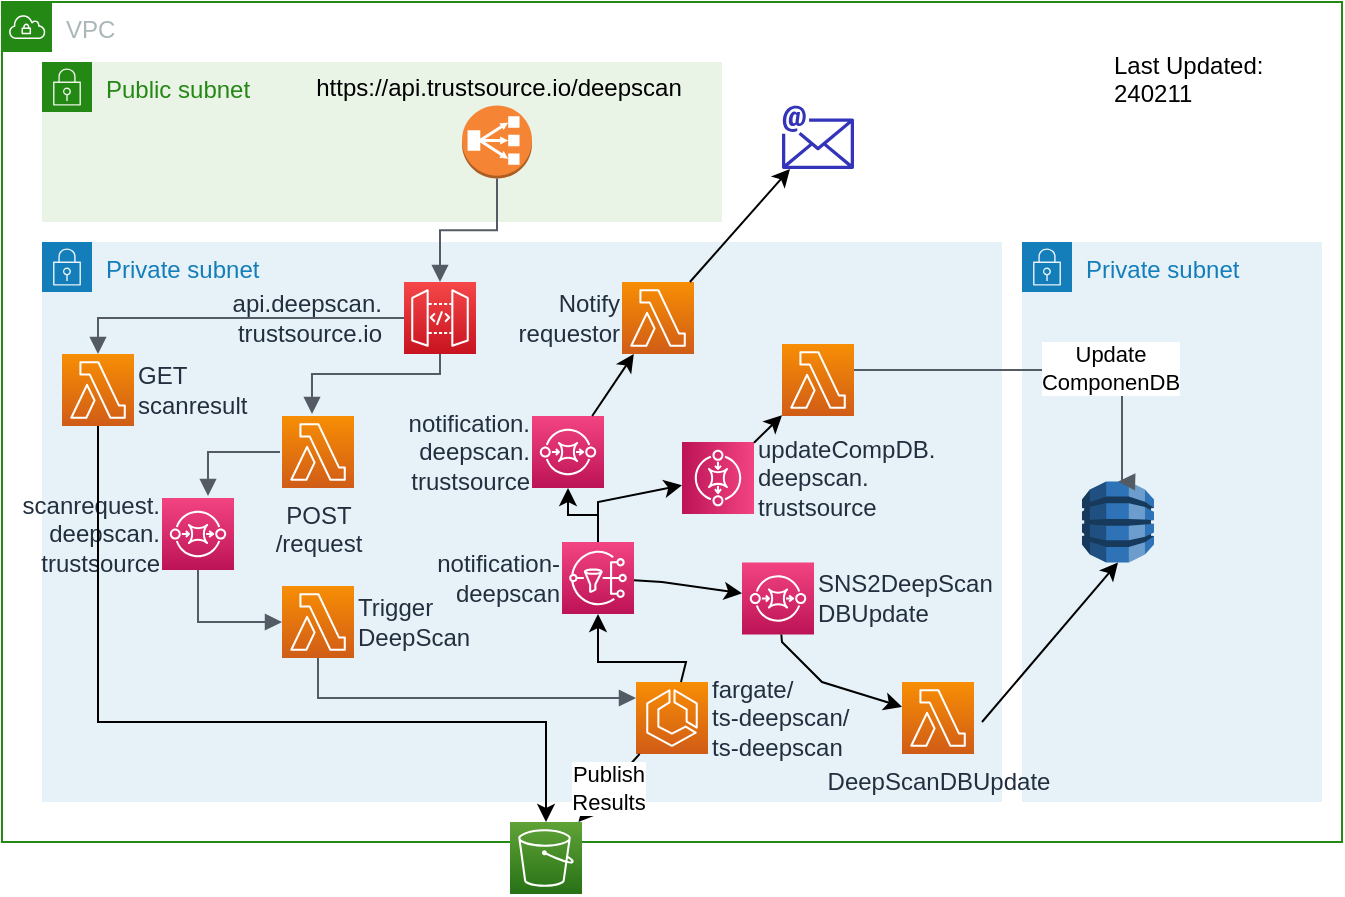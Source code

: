 <mxfile version="23.0.2" type="device">
  <diagram id="XQScs_168ydfFgeRW8u4" name="Page-1">
    <mxGraphModel dx="981" dy="696" grid="1" gridSize="10" guides="1" tooltips="1" connect="1" arrows="1" fold="1" page="1" pageScale="1" pageWidth="827" pageHeight="1169" math="0" shadow="0">
      <root>
        <mxCell id="0" />
        <mxCell id="1" parent="0" />
        <mxCell id="n6hJVPZYRjIwsxcu-Pxa-13" value="VPC" style="points=[[0,0],[0.25,0],[0.5,0],[0.75,0],[1,0],[1,0.25],[1,0.5],[1,0.75],[1,1],[0.75,1],[0.5,1],[0.25,1],[0,1],[0,0.75],[0,0.5],[0,0.25]];outlineConnect=0;gradientColor=none;html=1;whiteSpace=wrap;fontSize=12;fontStyle=0;shape=mxgraph.aws4.group;grIcon=mxgraph.aws4.group_vpc;strokeColor=#248814;fillColor=none;verticalAlign=top;align=left;spacingLeft=30;fontColor=#AAB7B8;dashed=0;" parent="1" vertex="1">
          <mxGeometry x="80" y="10" width="670" height="420" as="geometry" />
        </mxCell>
        <mxCell id="n6hJVPZYRjIwsxcu-Pxa-1" value="Public subnet" style="points=[[0,0],[0.25,0],[0.5,0],[0.75,0],[1,0],[1,0.25],[1,0.5],[1,0.75],[1,1],[0.75,1],[0.5,1],[0.25,1],[0,1],[0,0.75],[0,0.5],[0,0.25]];outlineConnect=0;gradientColor=none;html=1;whiteSpace=wrap;fontSize=12;fontStyle=0;shape=mxgraph.aws4.group;grIcon=mxgraph.aws4.group_security_group;grStroke=0;strokeColor=#248814;fillColor=#E9F3E6;verticalAlign=top;align=left;spacingLeft=30;fontColor=#248814;dashed=0;" parent="1" vertex="1">
          <mxGeometry x="100" y="40" width="340" height="80" as="geometry" />
        </mxCell>
        <mxCell id="n6hJVPZYRjIwsxcu-Pxa-2" value="Private subnet" style="points=[[0,0],[0.25,0],[0.5,0],[0.75,0],[1,0],[1,0.25],[1,0.5],[1,0.75],[1,1],[0.75,1],[0.5,1],[0.25,1],[0,1],[0,0.75],[0,0.5],[0,0.25]];outlineConnect=0;gradientColor=none;html=1;whiteSpace=wrap;fontSize=12;fontStyle=0;shape=mxgraph.aws4.group;grIcon=mxgraph.aws4.group_security_group;grStroke=0;strokeColor=#147EBA;fillColor=#E6F2F8;verticalAlign=top;align=left;spacingLeft=30;fontColor=#147EBA;dashed=0;" parent="1" vertex="1">
          <mxGeometry x="100" y="130" width="480" height="280" as="geometry" />
        </mxCell>
        <mxCell id="n6hJVPZYRjIwsxcu-Pxa-3" value="api.deepscan.&amp;nbsp; &amp;nbsp;&lt;br&gt;trustsource.io&amp;nbsp; &amp;nbsp;" style="outlineConnect=0;fontColor=#232F3E;gradientColor=#F54749;gradientDirection=north;fillColor=#C7131F;strokeColor=#ffffff;dashed=0;verticalLabelPosition=middle;verticalAlign=middle;align=right;html=1;fontSize=12;fontStyle=0;aspect=fixed;shape=mxgraph.aws4.resourceIcon;resIcon=mxgraph.aws4.api_gateway;labelPosition=left;" parent="1" vertex="1">
          <mxGeometry x="281" y="150" width="36" height="36" as="geometry" />
        </mxCell>
        <mxCell id="n6hJVPZYRjIwsxcu-Pxa-4" value="https://api.trustsource.io/deepscan" style="outlineConnect=0;dashed=0;verticalLabelPosition=top;verticalAlign=bottom;align=center;html=1;shape=mxgraph.aws3.classic_load_balancer;fillColor=#F58534;gradientColor=none;aspect=fixed;labelPosition=center;" parent="1" vertex="1">
          <mxGeometry x="310" y="61.74" width="35" height="36.52" as="geometry" />
        </mxCell>
        <mxCell id="n6hJVPZYRjIwsxcu-Pxa-5" value="POST&lt;br&gt;/request" style="outlineConnect=0;fontColor=#232F3E;gradientColor=#F78E04;gradientDirection=north;fillColor=#D05C17;strokeColor=#ffffff;dashed=0;verticalLabelPosition=bottom;verticalAlign=top;align=center;html=1;fontSize=12;fontStyle=0;aspect=fixed;shape=mxgraph.aws4.resourceIcon;resIcon=mxgraph.aws4.lambda;labelPosition=center;" parent="1" vertex="1">
          <mxGeometry x="220" y="217" width="36" height="36" as="geometry" />
        </mxCell>
        <mxCell id="n6hJVPZYRjIwsxcu-Pxa-6" value="scanrequest.&lt;br&gt;deepscan.&lt;br&gt;trustsource" style="outlineConnect=0;fontColor=#232F3E;gradientColor=#F34482;gradientDirection=north;fillColor=#BC1356;strokeColor=#ffffff;dashed=0;verticalLabelPosition=middle;verticalAlign=middle;align=right;html=1;fontSize=12;fontStyle=0;aspect=fixed;shape=mxgraph.aws4.resourceIcon;resIcon=mxgraph.aws4.sqs;labelPosition=left;" parent="1" vertex="1">
          <mxGeometry x="160" y="258" width="36" height="36" as="geometry" />
        </mxCell>
        <mxCell id="n6hJVPZYRjIwsxcu-Pxa-7" value="Trigger&lt;br&gt;DeepScan" style="outlineConnect=0;fontColor=#232F3E;gradientColor=#F78E04;gradientDirection=north;fillColor=#D05C17;strokeColor=#ffffff;dashed=0;verticalLabelPosition=middle;verticalAlign=middle;align=left;html=1;fontSize=12;fontStyle=0;aspect=fixed;shape=mxgraph.aws4.resourceIcon;resIcon=mxgraph.aws4.lambda;labelPosition=right;" parent="1" vertex="1">
          <mxGeometry x="220" y="302" width="36" height="36" as="geometry" />
        </mxCell>
        <mxCell id="n6hJVPZYRjIwsxcu-Pxa-10" value="Private subnet" style="points=[[0,0],[0.25,0],[0.5,0],[0.75,0],[1,0],[1,0.25],[1,0.5],[1,0.75],[1,1],[0.75,1],[0.5,1],[0.25,1],[0,1],[0,0.75],[0,0.5],[0,0.25]];outlineConnect=0;gradientColor=none;html=1;whiteSpace=wrap;fontSize=12;fontStyle=0;shape=mxgraph.aws4.group;grIcon=mxgraph.aws4.group_security_group;grStroke=0;strokeColor=#147EBA;fillColor=#E6F2F8;verticalAlign=top;align=left;spacingLeft=30;fontColor=#147EBA;dashed=0;" parent="1" vertex="1">
          <mxGeometry x="590" y="130" width="150" height="280" as="geometry" />
        </mxCell>
        <mxCell id="n6hJVPZYRjIwsxcu-Pxa-11" value="" style="outlineConnect=0;dashed=0;verticalLabelPosition=bottom;verticalAlign=top;align=center;html=1;shape=mxgraph.aws3.dynamo_db;fillColor=#2E73B8;gradientColor=none;aspect=fixed;" parent="1" vertex="1">
          <mxGeometry x="620" y="249.75" width="36" height="40.5" as="geometry" />
        </mxCell>
        <mxCell id="n6hJVPZYRjIwsxcu-Pxa-14" value="" style="edgeStyle=orthogonalEdgeStyle;html=1;endArrow=none;elbow=vertical;startArrow=block;startFill=1;strokeColor=#545B64;rounded=0;entryX=0.5;entryY=1;entryDx=0;entryDy=0;entryPerimeter=0;" parent="1" source="n6hJVPZYRjIwsxcu-Pxa-3" target="n6hJVPZYRjIwsxcu-Pxa-4" edge="1">
          <mxGeometry width="100" relative="1" as="geometry">
            <mxPoint x="360" y="420" as="sourcePoint" />
            <mxPoint x="460" y="420" as="targetPoint" />
          </mxGeometry>
        </mxCell>
        <mxCell id="n6hJVPZYRjIwsxcu-Pxa-15" value="" style="edgeStyle=orthogonalEdgeStyle;html=1;endArrow=none;elbow=vertical;startArrow=block;startFill=1;strokeColor=#545B64;rounded=0;exitX=0.417;exitY=-0.028;exitDx=0;exitDy=0;exitPerimeter=0;" parent="1" source="n6hJVPZYRjIwsxcu-Pxa-5" target="n6hJVPZYRjIwsxcu-Pxa-3" edge="1">
          <mxGeometry width="100" relative="1" as="geometry">
            <mxPoint x="360" y="420" as="sourcePoint" />
            <mxPoint x="460" y="420" as="targetPoint" />
            <Array as="points">
              <mxPoint x="235" y="196" />
              <mxPoint x="299" y="196" />
            </Array>
          </mxGeometry>
        </mxCell>
        <mxCell id="n6hJVPZYRjIwsxcu-Pxa-22" value="" style="edgeStyle=orthogonalEdgeStyle;html=1;endArrow=none;elbow=vertical;startArrow=block;startFill=1;strokeColor=#545B64;rounded=0;exitX=0.5;exitY=0;exitDx=0;exitDy=0;exitPerimeter=0;" parent="1" source="n6hJVPZYRjIwsxcu-Pxa-11" target="QBYHGXPFq6S5iVyyYOcL-2" edge="1">
          <mxGeometry width="100" relative="1" as="geometry">
            <mxPoint x="360" y="420" as="sourcePoint" />
            <mxPoint x="416" y="228" as="targetPoint" />
            <Array as="points">
              <mxPoint x="640" y="250" />
              <mxPoint x="640" y="194" />
            </Array>
          </mxGeometry>
        </mxCell>
        <mxCell id="n6hJVPZYRjIwsxcu-Pxa-35" value="Update&lt;br&gt;ComponenDB" style="edgeLabel;html=1;align=center;verticalAlign=middle;resizable=0;points=[];labelBackgroundColor=#ffffff;" parent="n6hJVPZYRjIwsxcu-Pxa-22" vertex="1" connectable="0">
          <mxGeometry x="-0.349" y="21" relative="1" as="geometry">
            <mxPoint x="-1.75" y="-22.75" as="offset" />
          </mxGeometry>
        </mxCell>
        <mxCell id="n6hJVPZYRjIwsxcu-Pxa-23" value="" style="edgeStyle=orthogonalEdgeStyle;html=1;endArrow=none;elbow=vertical;startArrow=block;startFill=1;strokeColor=#545B64;rounded=0;" parent="1" source="n6hJVPZYRjIwsxcu-Pxa-9" target="n6hJVPZYRjIwsxcu-Pxa-7" edge="1">
          <mxGeometry width="100" relative="1" as="geometry">
            <mxPoint x="360" y="420" as="sourcePoint" />
            <mxPoint x="460" y="420" as="targetPoint" />
            <Array as="points">
              <mxPoint x="238" y="358" />
            </Array>
          </mxGeometry>
        </mxCell>
        <mxCell id="n6hJVPZYRjIwsxcu-Pxa-24" value="" style="edgeStyle=orthogonalEdgeStyle;html=1;endArrow=none;elbow=vertical;startArrow=block;startFill=1;strokeColor=#545B64;rounded=0;" parent="1" source="n6hJVPZYRjIwsxcu-Pxa-7" target="n6hJVPZYRjIwsxcu-Pxa-6" edge="1">
          <mxGeometry width="100" relative="1" as="geometry">
            <mxPoint x="200" y="460" as="sourcePoint" />
            <mxPoint x="300" y="460" as="targetPoint" />
          </mxGeometry>
        </mxCell>
        <mxCell id="n6hJVPZYRjIwsxcu-Pxa-25" value="" style="edgeStyle=orthogonalEdgeStyle;html=1;endArrow=none;elbow=vertical;startArrow=block;startFill=1;strokeColor=#545B64;rounded=0;exitX=0.639;exitY=-0.028;exitDx=0;exitDy=0;exitPerimeter=0;entryX=-0.028;entryY=0.5;entryDx=0;entryDy=0;entryPerimeter=0;" parent="1" source="n6hJVPZYRjIwsxcu-Pxa-6" target="n6hJVPZYRjIwsxcu-Pxa-5" edge="1">
          <mxGeometry width="100" relative="1" as="geometry">
            <mxPoint x="360" y="420" as="sourcePoint" />
            <mxPoint x="460" y="420" as="targetPoint" />
            <Array as="points" />
          </mxGeometry>
        </mxCell>
        <mxCell id="n6hJVPZYRjIwsxcu-Pxa-26" value="" style="edgeStyle=orthogonalEdgeStyle;html=1;endArrow=none;elbow=vertical;startArrow=block;startFill=1;strokeColor=#545B64;rounded=0;" parent="1" source="QBYHGXPFq6S5iVyyYOcL-8" target="n6hJVPZYRjIwsxcu-Pxa-3" edge="1">
          <mxGeometry width="100" relative="1" as="geometry">
            <mxPoint x="388" y="210" as="sourcePoint" />
            <mxPoint x="460" y="420" as="targetPoint" />
            <Array as="points">
              <mxPoint x="128" y="168" />
            </Array>
          </mxGeometry>
        </mxCell>
        <mxCell id="n6hJVPZYRjIwsxcu-Pxa-9" value="fargate/&lt;br&gt;ts-deepscan/&lt;br&gt;ts-deepscan" style="outlineConnect=0;fontColor=#232F3E;gradientColor=#F78E04;gradientDirection=north;fillColor=#D05C17;strokeColor=#ffffff;dashed=0;verticalLabelPosition=middle;verticalAlign=middle;align=left;html=1;fontSize=12;fontStyle=0;aspect=fixed;shape=mxgraph.aws4.resourceIcon;resIcon=mxgraph.aws4.ecs;labelPosition=right;" parent="1" vertex="1">
          <mxGeometry x="397" y="350" width="36" height="36" as="geometry" />
        </mxCell>
        <mxCell id="mx4EbaQb1tpNw13JY9W0-1" value="notification.&lt;br&gt;deepscan.&lt;br&gt;trustsource" style="outlineConnect=0;fontColor=#232F3E;gradientColor=#F34482;gradientDirection=north;fillColor=#BC1356;strokeColor=#ffffff;dashed=0;verticalLabelPosition=middle;verticalAlign=middle;align=right;html=1;fontSize=12;fontStyle=0;aspect=fixed;shape=mxgraph.aws4.resourceIcon;resIcon=mxgraph.aws4.sqs;labelPosition=left;" parent="1" vertex="1">
          <mxGeometry x="345" y="217" width="36" height="36" as="geometry" />
        </mxCell>
        <mxCell id="mx4EbaQb1tpNw13JY9W0-2" value="Notify&lt;br&gt;requestor" style="outlineConnect=0;fontColor=#232F3E;gradientColor=#F78E04;gradientDirection=north;fillColor=#D05C17;strokeColor=#ffffff;dashed=0;verticalLabelPosition=middle;verticalAlign=middle;align=right;html=1;fontSize=12;fontStyle=0;aspect=fixed;shape=mxgraph.aws4.resourceIcon;resIcon=mxgraph.aws4.lambda;labelPosition=left;" parent="1" vertex="1">
          <mxGeometry x="390" y="150" width="36" height="36" as="geometry" />
        </mxCell>
        <mxCell id="mx4EbaQb1tpNw13JY9W0-3" value="Publish&lt;br&gt;Results" style="endArrow=classic;html=1;" parent="1" source="n6hJVPZYRjIwsxcu-Pxa-9" target="QBYHGXPFq6S5iVyyYOcL-7" edge="1">
          <mxGeometry width="50" height="50" relative="1" as="geometry">
            <mxPoint x="390" y="450" as="sourcePoint" />
            <mxPoint x="440" y="400" as="targetPoint" />
          </mxGeometry>
        </mxCell>
        <mxCell id="mx4EbaQb1tpNw13JY9W0-4" value="" style="outlineConnect=0;fontColor=#232F3E;gradientColor=none;fillColor=#3334B9;strokeColor=none;dashed=0;verticalLabelPosition=bottom;verticalAlign=top;align=center;html=1;fontSize=12;fontStyle=0;aspect=fixed;pointerEvents=1;shape=mxgraph.aws4.email;" parent="1" vertex="1">
          <mxGeometry x="470" y="61.74" width="36" height="31.85" as="geometry" />
        </mxCell>
        <mxCell id="mx4EbaQb1tpNw13JY9W0-5" value="" style="endArrow=classic;html=1;" parent="1" source="mx4EbaQb1tpNw13JY9W0-1" target="mx4EbaQb1tpNw13JY9W0-2" edge="1">
          <mxGeometry width="50" height="50" relative="1" as="geometry">
            <mxPoint x="390" y="450" as="sourcePoint" />
            <mxPoint x="440" y="400" as="targetPoint" />
          </mxGeometry>
        </mxCell>
        <mxCell id="mx4EbaQb1tpNw13JY9W0-7" value="" style="endArrow=classic;html=1;" parent="1" source="mx4EbaQb1tpNw13JY9W0-2" target="mx4EbaQb1tpNw13JY9W0-4" edge="1">
          <mxGeometry width="50" height="50" relative="1" as="geometry">
            <mxPoint x="390" y="450" as="sourcePoint" />
            <mxPoint x="440" y="400" as="targetPoint" />
          </mxGeometry>
        </mxCell>
        <mxCell id="QBYHGXPFq6S5iVyyYOcL-11" style="edgeStyle=orthogonalEdgeStyle;rounded=0;orthogonalLoop=1;jettySize=auto;html=1;" parent="1" source="QBYHGXPFq6S5iVyyYOcL-8" target="QBYHGXPFq6S5iVyyYOcL-7" edge="1">
          <mxGeometry relative="1" as="geometry">
            <mxPoint x="430" y="560" as="targetPoint" />
            <Array as="points">
              <mxPoint x="128" y="370" />
              <mxPoint x="352" y="370" />
            </Array>
          </mxGeometry>
        </mxCell>
        <mxCell id="QBYHGXPFq6S5iVyyYOcL-2" value="" style="outlineConnect=0;fontColor=#232F3E;gradientColor=#F78E04;gradientDirection=north;fillColor=#D05C17;strokeColor=#ffffff;dashed=0;verticalLabelPosition=middle;verticalAlign=middle;align=right;html=1;fontSize=12;fontStyle=0;aspect=fixed;shape=mxgraph.aws4.resourceIcon;resIcon=mxgraph.aws4.lambda;labelPosition=left;" parent="1" vertex="1">
          <mxGeometry x="470" y="181" width="36" height="36" as="geometry" />
        </mxCell>
        <mxCell id="QBYHGXPFq6S5iVyyYOcL-5" value="updateCompDB.&lt;br&gt;deepscan.&lt;br&gt;trustsource" style="outlineConnect=0;fontColor=#232F3E;gradientColor=#F34482;gradientDirection=north;fillColor=#BC1356;strokeColor=#ffffff;dashed=0;verticalLabelPosition=middle;verticalAlign=middle;align=left;html=1;fontSize=12;fontStyle=0;aspect=fixed;shape=mxgraph.aws4.resourceIcon;resIcon=mxgraph.aws4.sqs;labelPosition=right;direction=south;" parent="1" vertex="1">
          <mxGeometry x="420" y="230" width="36" height="36" as="geometry" />
        </mxCell>
        <mxCell id="QBYHGXPFq6S5iVyyYOcL-6" value="notification-&lt;br&gt;deepscan" style="outlineConnect=0;fontColor=#232F3E;gradientColor=#F34482;gradientDirection=north;fillColor=#BC1356;strokeColor=#ffffff;dashed=0;verticalLabelPosition=middle;verticalAlign=middle;align=right;html=1;fontSize=12;fontStyle=0;aspect=fixed;shape=mxgraph.aws4.resourceIcon;resIcon=mxgraph.aws4.sns;labelPosition=left;" parent="1" vertex="1">
          <mxGeometry x="360" y="280" width="36" height="36" as="geometry" />
        </mxCell>
        <mxCell id="QBYHGXPFq6S5iVyyYOcL-7" value="" style="outlineConnect=0;fontColor=#232F3E;gradientColor=#60A337;gradientDirection=north;fillColor=#277116;strokeColor=#ffffff;dashed=0;verticalLabelPosition=bottom;verticalAlign=top;align=center;html=1;fontSize=12;fontStyle=0;aspect=fixed;shape=mxgraph.aws4.resourceIcon;resIcon=mxgraph.aws4.s3;" parent="1" vertex="1">
          <mxGeometry x="334" y="420" width="36" height="36" as="geometry" />
        </mxCell>
        <mxCell id="QBYHGXPFq6S5iVyyYOcL-8" value="GET&lt;br&gt;scanresult" style="outlineConnect=0;fontColor=#232F3E;gradientColor=#F78E04;gradientDirection=north;fillColor=#D05C17;strokeColor=#ffffff;dashed=0;verticalLabelPosition=middle;verticalAlign=middle;align=left;html=1;fontSize=12;fontStyle=0;aspect=fixed;shape=mxgraph.aws4.resourceIcon;resIcon=mxgraph.aws4.lambda;labelPosition=right;" parent="1" vertex="1">
          <mxGeometry x="110" y="186" width="36" height="36" as="geometry" />
        </mxCell>
        <mxCell id="QBYHGXPFq6S5iVyyYOcL-12" value="" style="endArrow=classic;html=1;rounded=0;" parent="1" source="n6hJVPZYRjIwsxcu-Pxa-9" target="QBYHGXPFq6S5iVyyYOcL-6" edge="1">
          <mxGeometry width="50" height="50" relative="1" as="geometry">
            <mxPoint x="390" y="450" as="sourcePoint" />
            <mxPoint x="440" y="400" as="targetPoint" />
            <Array as="points">
              <mxPoint x="422" y="340" />
              <mxPoint x="378" y="340" />
            </Array>
          </mxGeometry>
        </mxCell>
        <mxCell id="QBYHGXPFq6S5iVyyYOcL-13" value="" style="endArrow=classic;html=1;edgeStyle=orthogonalEdgeStyle;rounded=0;" parent="1" source="QBYHGXPFq6S5iVyyYOcL-6" target="mx4EbaQb1tpNw13JY9W0-1" edge="1">
          <mxGeometry width="50" height="50" relative="1" as="geometry">
            <mxPoint x="390" y="450" as="sourcePoint" />
            <mxPoint x="440" y="400" as="targetPoint" />
          </mxGeometry>
        </mxCell>
        <mxCell id="QBYHGXPFq6S5iVyyYOcL-14" value="" style="endArrow=classic;html=1;rounded=0;" parent="1" source="QBYHGXPFq6S5iVyyYOcL-6" target="QBYHGXPFq6S5iVyyYOcL-5" edge="1">
          <mxGeometry width="50" height="50" relative="1" as="geometry">
            <mxPoint x="390" y="450" as="sourcePoint" />
            <mxPoint x="440" y="400" as="targetPoint" />
            <Array as="points">
              <mxPoint x="378" y="260" />
            </Array>
          </mxGeometry>
        </mxCell>
        <mxCell id="QBYHGXPFq6S5iVyyYOcL-15" value="" style="endArrow=classic;html=1;" parent="1" target="QBYHGXPFq6S5iVyyYOcL-2" edge="1" source="QBYHGXPFq6S5iVyyYOcL-5">
          <mxGeometry width="50" height="50" relative="1" as="geometry">
            <mxPoint x="470" y="240" as="sourcePoint" />
            <mxPoint x="440" y="400" as="targetPoint" />
          </mxGeometry>
        </mxCell>
        <mxCell id="hLwotwYVnUrnQPzGV-Hz-1" value="SNS2DeepScan&lt;br&gt;DBUpdate" style="outlineConnect=0;fontColor=#232F3E;gradientColor=#F34482;gradientDirection=north;fillColor=#BC1356;strokeColor=#ffffff;dashed=0;verticalLabelPosition=middle;verticalAlign=middle;align=left;html=1;fontSize=12;fontStyle=0;aspect=fixed;shape=mxgraph.aws4.resourceIcon;resIcon=mxgraph.aws4.sqs;labelPosition=right;" vertex="1" parent="1">
          <mxGeometry x="450" y="290.25" width="36" height="36" as="geometry" />
        </mxCell>
        <mxCell id="hLwotwYVnUrnQPzGV-Hz-3" value="" style="endArrow=classic;html=1;rounded=0;" edge="1" parent="1" source="QBYHGXPFq6S5iVyyYOcL-6" target="hLwotwYVnUrnQPzGV-Hz-1">
          <mxGeometry width="50" height="50" relative="1" as="geometry">
            <mxPoint x="388" y="290" as="sourcePoint" />
            <mxPoint x="460" y="272" as="targetPoint" />
            <Array as="points">
              <mxPoint x="410" y="300" />
            </Array>
          </mxGeometry>
        </mxCell>
        <mxCell id="hLwotwYVnUrnQPzGV-Hz-4" value="&lt;span style=&quot;background-color: initial;&quot;&gt;DeepScanDBUpdate&lt;/span&gt;" style="outlineConnect=0;fontColor=#232F3E;gradientColor=#F78E04;gradientDirection=north;fillColor=#D05C17;strokeColor=#ffffff;dashed=0;verticalLabelPosition=bottom;verticalAlign=top;align=center;html=1;fontSize=12;fontStyle=0;aspect=fixed;shape=mxgraph.aws4.resourceIcon;resIcon=mxgraph.aws4.lambda;labelPosition=center;" vertex="1" parent="1">
          <mxGeometry x="530" y="350" width="36" height="36" as="geometry" />
        </mxCell>
        <mxCell id="hLwotwYVnUrnQPzGV-Hz-5" value="" style="endArrow=classic;html=1;rounded=0;" edge="1" parent="1" source="hLwotwYVnUrnQPzGV-Hz-1" target="hLwotwYVnUrnQPzGV-Hz-4">
          <mxGeometry width="50" height="50" relative="1" as="geometry">
            <mxPoint x="406" y="309" as="sourcePoint" />
            <mxPoint x="460" y="316" as="targetPoint" />
            <Array as="points">
              <mxPoint x="470" y="330" />
              <mxPoint x="490" y="350" />
            </Array>
          </mxGeometry>
        </mxCell>
        <mxCell id="hLwotwYVnUrnQPzGV-Hz-7" value="" style="endArrow=classic;html=1;rounded=0;entryX=0.5;entryY=1;entryDx=0;entryDy=0;entryPerimeter=0;" edge="1" parent="1" target="n6hJVPZYRjIwsxcu-Pxa-11">
          <mxGeometry width="50" height="50" relative="1" as="geometry">
            <mxPoint x="570" y="370" as="sourcePoint" />
            <mxPoint x="540" y="372" as="targetPoint" />
            <Array as="points">
              <mxPoint x="570" y="370" />
            </Array>
          </mxGeometry>
        </mxCell>
        <mxCell id="hLwotwYVnUrnQPzGV-Hz-8" value="Last Updated: 240211" style="text;strokeColor=none;fillColor=none;align=left;verticalAlign=middle;spacingLeft=4;spacingRight=4;overflow=hidden;points=[[0,0.5],[1,0.5]];portConstraint=eastwest;rotatable=0;whiteSpace=wrap;html=1;" vertex="1" parent="1">
          <mxGeometry x="630" y="31.74" width="110" height="30" as="geometry" />
        </mxCell>
      </root>
    </mxGraphModel>
  </diagram>
</mxfile>
